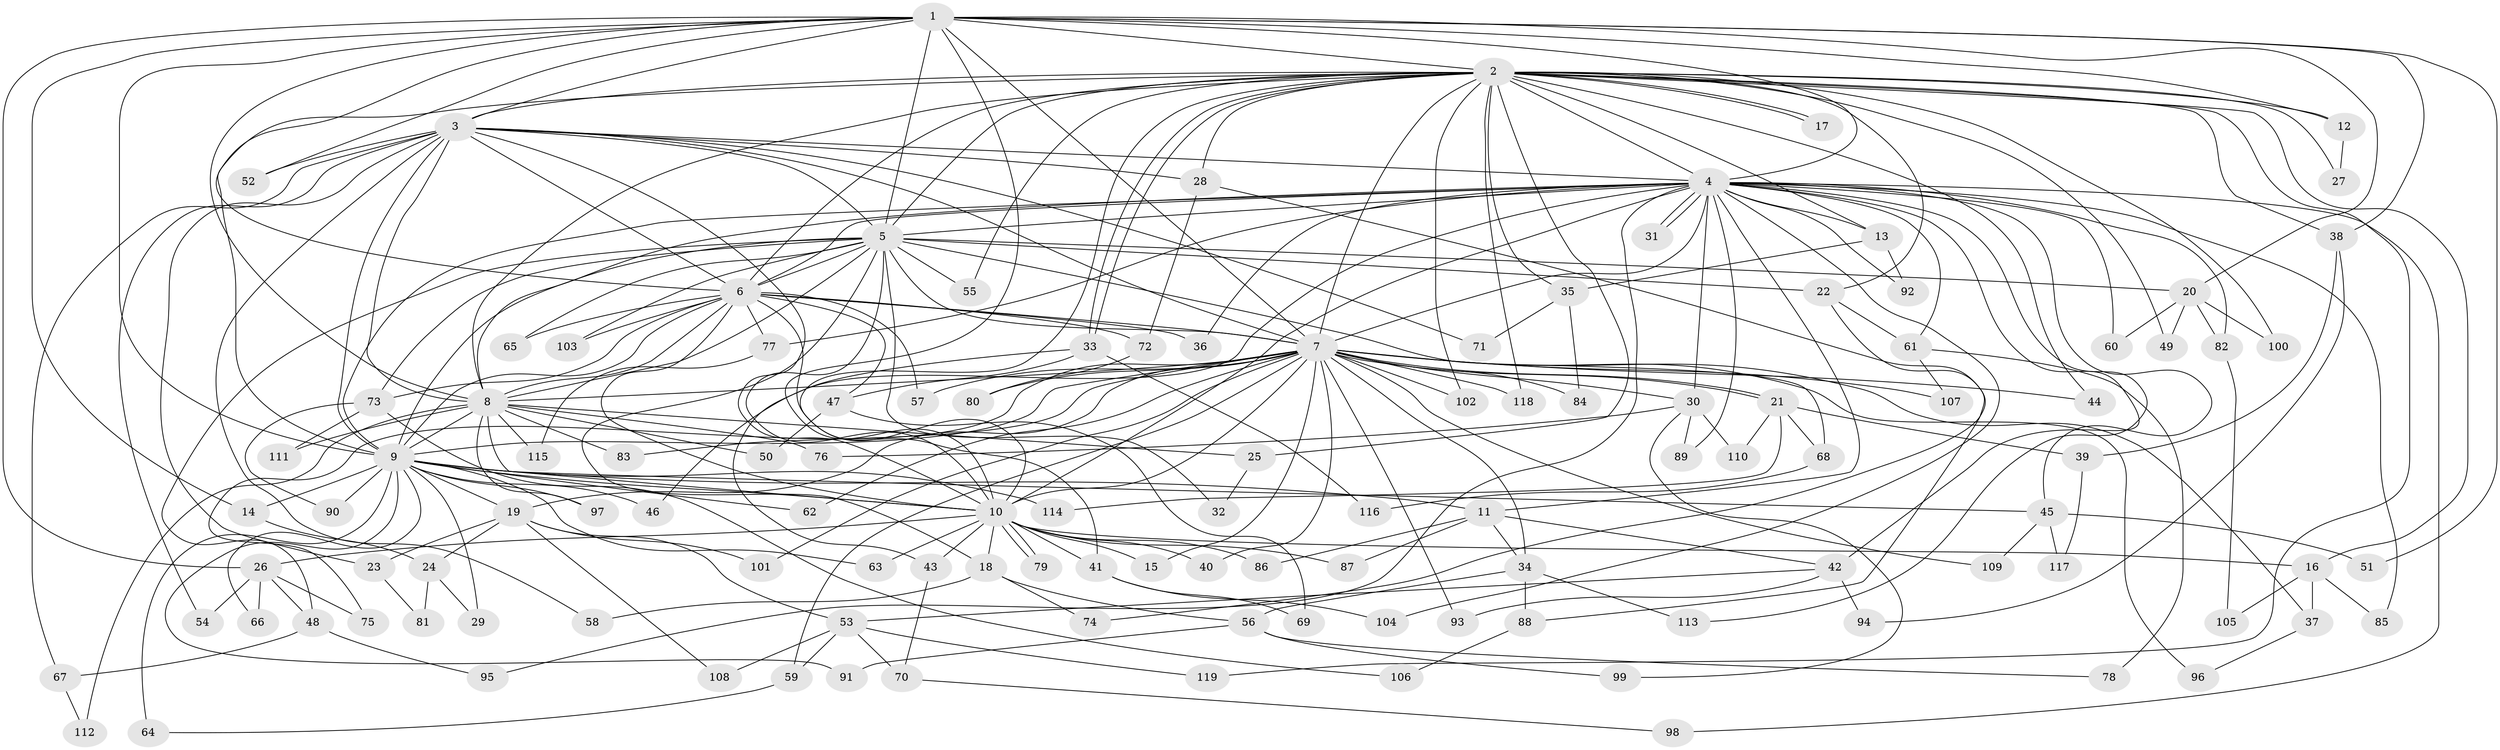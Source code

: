 // coarse degree distribution, {13: 0.01694915254237288, 28: 0.01694915254237288, 23: 0.01694915254237288, 2: 0.4576271186440678, 1: 0.2033898305084746, 15: 0.01694915254237288, 4: 0.11864406779661017, 3: 0.06779661016949153, 7: 0.01694915254237288, 5: 0.05084745762711865, 21: 0.01694915254237288}
// Generated by graph-tools (version 1.1) at 2025/49/03/04/25 21:49:17]
// undirected, 119 vertices, 263 edges
graph export_dot {
graph [start="1"]
  node [color=gray90,style=filled];
  1;
  2;
  3;
  4;
  5;
  6;
  7;
  8;
  9;
  10;
  11;
  12;
  13;
  14;
  15;
  16;
  17;
  18;
  19;
  20;
  21;
  22;
  23;
  24;
  25;
  26;
  27;
  28;
  29;
  30;
  31;
  32;
  33;
  34;
  35;
  36;
  37;
  38;
  39;
  40;
  41;
  42;
  43;
  44;
  45;
  46;
  47;
  48;
  49;
  50;
  51;
  52;
  53;
  54;
  55;
  56;
  57;
  58;
  59;
  60;
  61;
  62;
  63;
  64;
  65;
  66;
  67;
  68;
  69;
  70;
  71;
  72;
  73;
  74;
  75;
  76;
  77;
  78;
  79;
  80;
  81;
  82;
  83;
  84;
  85;
  86;
  87;
  88;
  89;
  90;
  91;
  92;
  93;
  94;
  95;
  96;
  97;
  98;
  99;
  100;
  101;
  102;
  103;
  104;
  105;
  106;
  107;
  108;
  109;
  110;
  111;
  112;
  113;
  114;
  115;
  116;
  117;
  118;
  119;
  1 -- 2;
  1 -- 3;
  1 -- 4;
  1 -- 5;
  1 -- 6;
  1 -- 7;
  1 -- 8;
  1 -- 9;
  1 -- 10;
  1 -- 12;
  1 -- 14;
  1 -- 20;
  1 -- 26;
  1 -- 38;
  1 -- 51;
  1 -- 52;
  2 -- 3;
  2 -- 4;
  2 -- 5;
  2 -- 6;
  2 -- 7;
  2 -- 8;
  2 -- 9;
  2 -- 10;
  2 -- 12;
  2 -- 13;
  2 -- 16;
  2 -- 17;
  2 -- 17;
  2 -- 22;
  2 -- 25;
  2 -- 27;
  2 -- 28;
  2 -- 33;
  2 -- 33;
  2 -- 35;
  2 -- 38;
  2 -- 44;
  2 -- 49;
  2 -- 55;
  2 -- 100;
  2 -- 102;
  2 -- 118;
  2 -- 119;
  3 -- 4;
  3 -- 5;
  3 -- 6;
  3 -- 7;
  3 -- 8;
  3 -- 9;
  3 -- 10;
  3 -- 23;
  3 -- 28;
  3 -- 52;
  3 -- 54;
  3 -- 58;
  3 -- 67;
  3 -- 71;
  4 -- 5;
  4 -- 6;
  4 -- 7;
  4 -- 8;
  4 -- 9;
  4 -- 10;
  4 -- 11;
  4 -- 13;
  4 -- 30;
  4 -- 31;
  4 -- 31;
  4 -- 36;
  4 -- 42;
  4 -- 45;
  4 -- 46;
  4 -- 60;
  4 -- 61;
  4 -- 77;
  4 -- 82;
  4 -- 85;
  4 -- 89;
  4 -- 92;
  4 -- 95;
  4 -- 98;
  4 -- 104;
  4 -- 113;
  5 -- 6;
  5 -- 7;
  5 -- 8;
  5 -- 9;
  5 -- 10;
  5 -- 18;
  5 -- 20;
  5 -- 22;
  5 -- 32;
  5 -- 48;
  5 -- 55;
  5 -- 65;
  5 -- 68;
  5 -- 73;
  5 -- 103;
  6 -- 7;
  6 -- 8;
  6 -- 9;
  6 -- 10;
  6 -- 36;
  6 -- 41;
  6 -- 47;
  6 -- 57;
  6 -- 65;
  6 -- 72;
  6 -- 73;
  6 -- 77;
  6 -- 103;
  7 -- 8;
  7 -- 9;
  7 -- 10;
  7 -- 15;
  7 -- 19;
  7 -- 21;
  7 -- 21;
  7 -- 30;
  7 -- 34;
  7 -- 37;
  7 -- 40;
  7 -- 44;
  7 -- 57;
  7 -- 59;
  7 -- 62;
  7 -- 75;
  7 -- 80;
  7 -- 83;
  7 -- 84;
  7 -- 93;
  7 -- 96;
  7 -- 101;
  7 -- 102;
  7 -- 107;
  7 -- 109;
  7 -- 118;
  8 -- 9;
  8 -- 10;
  8 -- 25;
  8 -- 50;
  8 -- 76;
  8 -- 83;
  8 -- 97;
  8 -- 111;
  8 -- 112;
  8 -- 115;
  9 -- 10;
  9 -- 11;
  9 -- 14;
  9 -- 19;
  9 -- 29;
  9 -- 45;
  9 -- 46;
  9 -- 62;
  9 -- 63;
  9 -- 64;
  9 -- 66;
  9 -- 90;
  9 -- 91;
  9 -- 97;
  9 -- 114;
  10 -- 15;
  10 -- 16;
  10 -- 18;
  10 -- 26;
  10 -- 40;
  10 -- 41;
  10 -- 43;
  10 -- 63;
  10 -- 79;
  10 -- 79;
  10 -- 86;
  10 -- 87;
  11 -- 34;
  11 -- 42;
  11 -- 86;
  11 -- 87;
  12 -- 27;
  13 -- 35;
  13 -- 92;
  14 -- 24;
  16 -- 37;
  16 -- 85;
  16 -- 105;
  18 -- 56;
  18 -- 58;
  18 -- 74;
  19 -- 23;
  19 -- 24;
  19 -- 53;
  19 -- 101;
  19 -- 108;
  20 -- 49;
  20 -- 60;
  20 -- 82;
  20 -- 100;
  21 -- 39;
  21 -- 68;
  21 -- 110;
  21 -- 114;
  22 -- 61;
  22 -- 74;
  23 -- 81;
  24 -- 29;
  24 -- 81;
  25 -- 32;
  26 -- 48;
  26 -- 54;
  26 -- 66;
  26 -- 75;
  28 -- 72;
  28 -- 88;
  30 -- 76;
  30 -- 89;
  30 -- 99;
  30 -- 110;
  33 -- 43;
  33 -- 47;
  33 -- 116;
  34 -- 56;
  34 -- 88;
  34 -- 113;
  35 -- 71;
  35 -- 84;
  37 -- 96;
  38 -- 39;
  38 -- 94;
  39 -- 117;
  41 -- 69;
  41 -- 104;
  42 -- 53;
  42 -- 93;
  42 -- 94;
  43 -- 70;
  45 -- 51;
  45 -- 109;
  45 -- 117;
  47 -- 50;
  47 -- 69;
  48 -- 67;
  48 -- 95;
  53 -- 59;
  53 -- 70;
  53 -- 108;
  53 -- 119;
  56 -- 78;
  56 -- 91;
  56 -- 99;
  59 -- 64;
  61 -- 78;
  61 -- 107;
  67 -- 112;
  68 -- 116;
  70 -- 98;
  72 -- 80;
  73 -- 90;
  73 -- 106;
  73 -- 111;
  77 -- 115;
  82 -- 105;
  88 -- 106;
}
